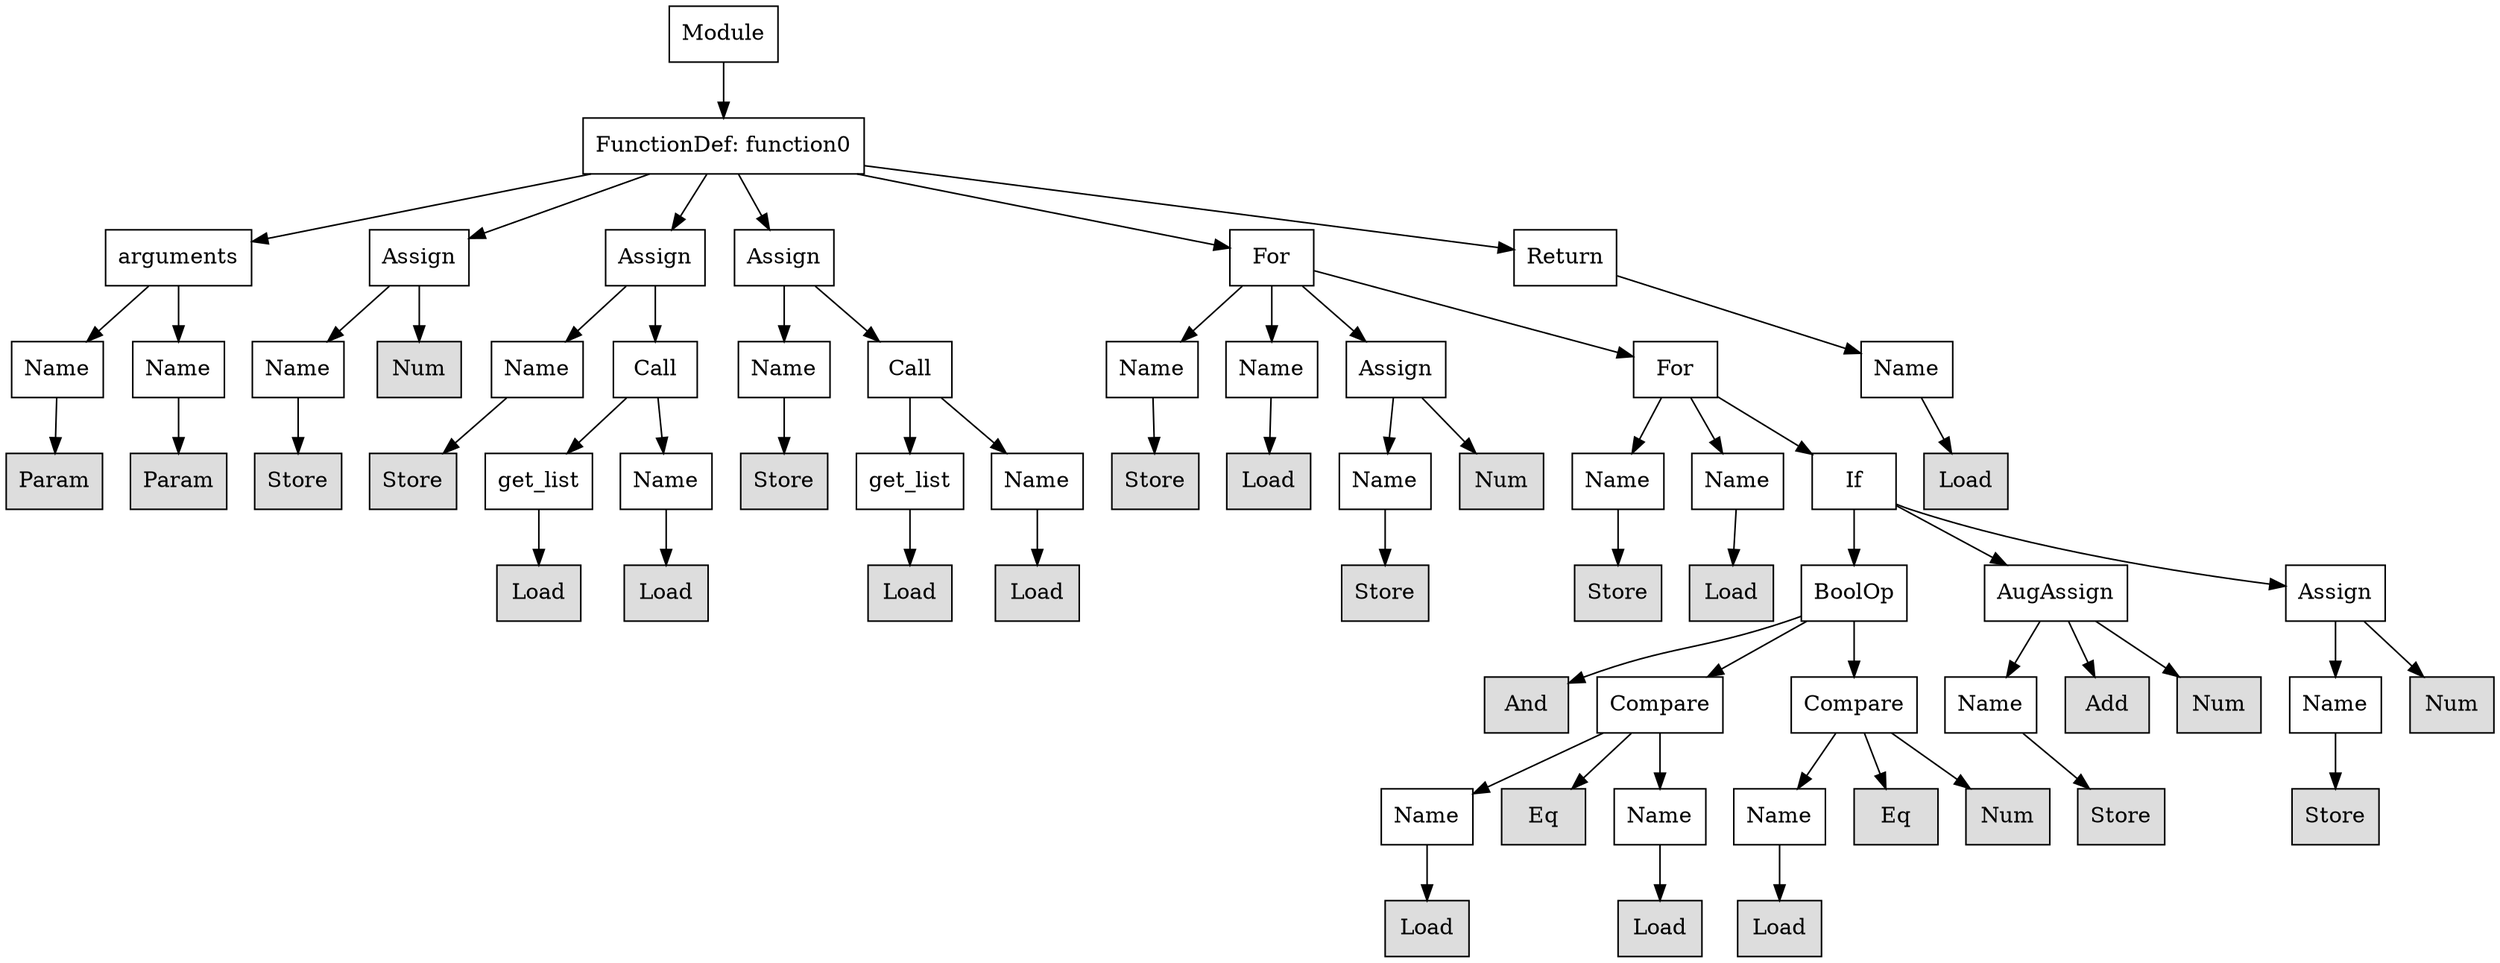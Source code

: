 digraph G {
n0 [shape=rect, label="Module"];
n1 [shape=rect, label="FunctionDef: function0"];
n2 [shape=rect, label="arguments"];
n3 [shape=rect, label="Assign"];
n4 [shape=rect, label="Assign"];
n5 [shape=rect, label="Assign"];
n6 [shape=rect, label="For"];
n7 [shape=rect, label="Return"];
n8 [shape=rect, label="Name"];
n9 [shape=rect, label="Name"];
n10 [shape=rect, label="Name"];
n11 [shape=rect, label="Num" style="filled" fillcolor="#dddddd"];
n12 [shape=rect, label="Name"];
n13 [shape=rect, label="Call"];
n14 [shape=rect, label="Name"];
n15 [shape=rect, label="Call"];
n16 [shape=rect, label="Name"];
n17 [shape=rect, label="Name"];
n18 [shape=rect, label="Assign"];
n19 [shape=rect, label="For"];
n20 [shape=rect, label="Name"];
n21 [shape=rect, label="Param" style="filled" fillcolor="#dddddd"];
n22 [shape=rect, label="Param" style="filled" fillcolor="#dddddd"];
n23 [shape=rect, label="Store" style="filled" fillcolor="#dddddd"];
n24 [shape=rect, label="Store" style="filled" fillcolor="#dddddd"];
n25 [shape=rect, label="get_list"];
n26 [shape=rect, label="Name"];
n27 [shape=rect, label="Store" style="filled" fillcolor="#dddddd"];
n28 [shape=rect, label="get_list"];
n29 [shape=rect, label="Name"];
n30 [shape=rect, label="Store" style="filled" fillcolor="#dddddd"];
n31 [shape=rect, label="Load" style="filled" fillcolor="#dddddd"];
n32 [shape=rect, label="Name"];
n33 [shape=rect, label="Num" style="filled" fillcolor="#dddddd"];
n34 [shape=rect, label="Name"];
n35 [shape=rect, label="Name"];
n36 [shape=rect, label="If"];
n37 [shape=rect, label="Load" style="filled" fillcolor="#dddddd"];
n38 [shape=rect, label="Load" style="filled" fillcolor="#dddddd"];
n39 [shape=rect, label="Load" style="filled" fillcolor="#dddddd"];
n40 [shape=rect, label="Load" style="filled" fillcolor="#dddddd"];
n41 [shape=rect, label="Load" style="filled" fillcolor="#dddddd"];
n42 [shape=rect, label="Store" style="filled" fillcolor="#dddddd"];
n43 [shape=rect, label="Store" style="filled" fillcolor="#dddddd"];
n44 [shape=rect, label="Load" style="filled" fillcolor="#dddddd"];
n45 [shape=rect, label="BoolOp"];
n46 [shape=rect, label="AugAssign"];
n47 [shape=rect, label="Assign"];
n48 [shape=rect, label="And" style="filled" fillcolor="#dddddd"];
n49 [shape=rect, label="Compare"];
n50 [shape=rect, label="Compare"];
n51 [shape=rect, label="Name"];
n52 [shape=rect, label="Add" style="filled" fillcolor="#dddddd"];
n53 [shape=rect, label="Num" style="filled" fillcolor="#dddddd"];
n54 [shape=rect, label="Name"];
n55 [shape=rect, label="Num" style="filled" fillcolor="#dddddd"];
n56 [shape=rect, label="Name"];
n57 [shape=rect, label="Eq" style="filled" fillcolor="#dddddd"];
n58 [shape=rect, label="Name"];
n59 [shape=rect, label="Name"];
n60 [shape=rect, label="Eq" style="filled" fillcolor="#dddddd"];
n61 [shape=rect, label="Num" style="filled" fillcolor="#dddddd"];
n62 [shape=rect, label="Store" style="filled" fillcolor="#dddddd"];
n63 [shape=rect, label="Store" style="filled" fillcolor="#dddddd"];
n64 [shape=rect, label="Load" style="filled" fillcolor="#dddddd"];
n65 [shape=rect, label="Load" style="filled" fillcolor="#dddddd"];
n66 [shape=rect, label="Load" style="filled" fillcolor="#dddddd"];
n0 -> n1;
n1 -> n2;
n1 -> n3;
n1 -> n4;
n1 -> n5;
n1 -> n6;
n1 -> n7;
n2 -> n8;
n2 -> n9;
n3 -> n10;
n3 -> n11;
n4 -> n12;
n4 -> n13;
n5 -> n14;
n5 -> n15;
n6 -> n16;
n6 -> n17;
n6 -> n18;
n6 -> n19;
n7 -> n20;
n8 -> n21;
n9 -> n22;
n10 -> n23;
n12 -> n24;
n13 -> n25;
n13 -> n26;
n14 -> n27;
n15 -> n28;
n15 -> n29;
n16 -> n30;
n17 -> n31;
n18 -> n32;
n18 -> n33;
n19 -> n34;
n19 -> n35;
n19 -> n36;
n20 -> n37;
n25 -> n38;
n26 -> n39;
n28 -> n40;
n29 -> n41;
n32 -> n42;
n34 -> n43;
n35 -> n44;
n36 -> n45;
n36 -> n46;
n36 -> n47;
n45 -> n48;
n45 -> n49;
n45 -> n50;
n46 -> n51;
n46 -> n52;
n46 -> n53;
n47 -> n54;
n47 -> n55;
n49 -> n56;
n49 -> n57;
n49 -> n58;
n50 -> n59;
n50 -> n60;
n50 -> n61;
n51 -> n62;
n54 -> n63;
n56 -> n64;
n58 -> n65;
n59 -> n66;
}
